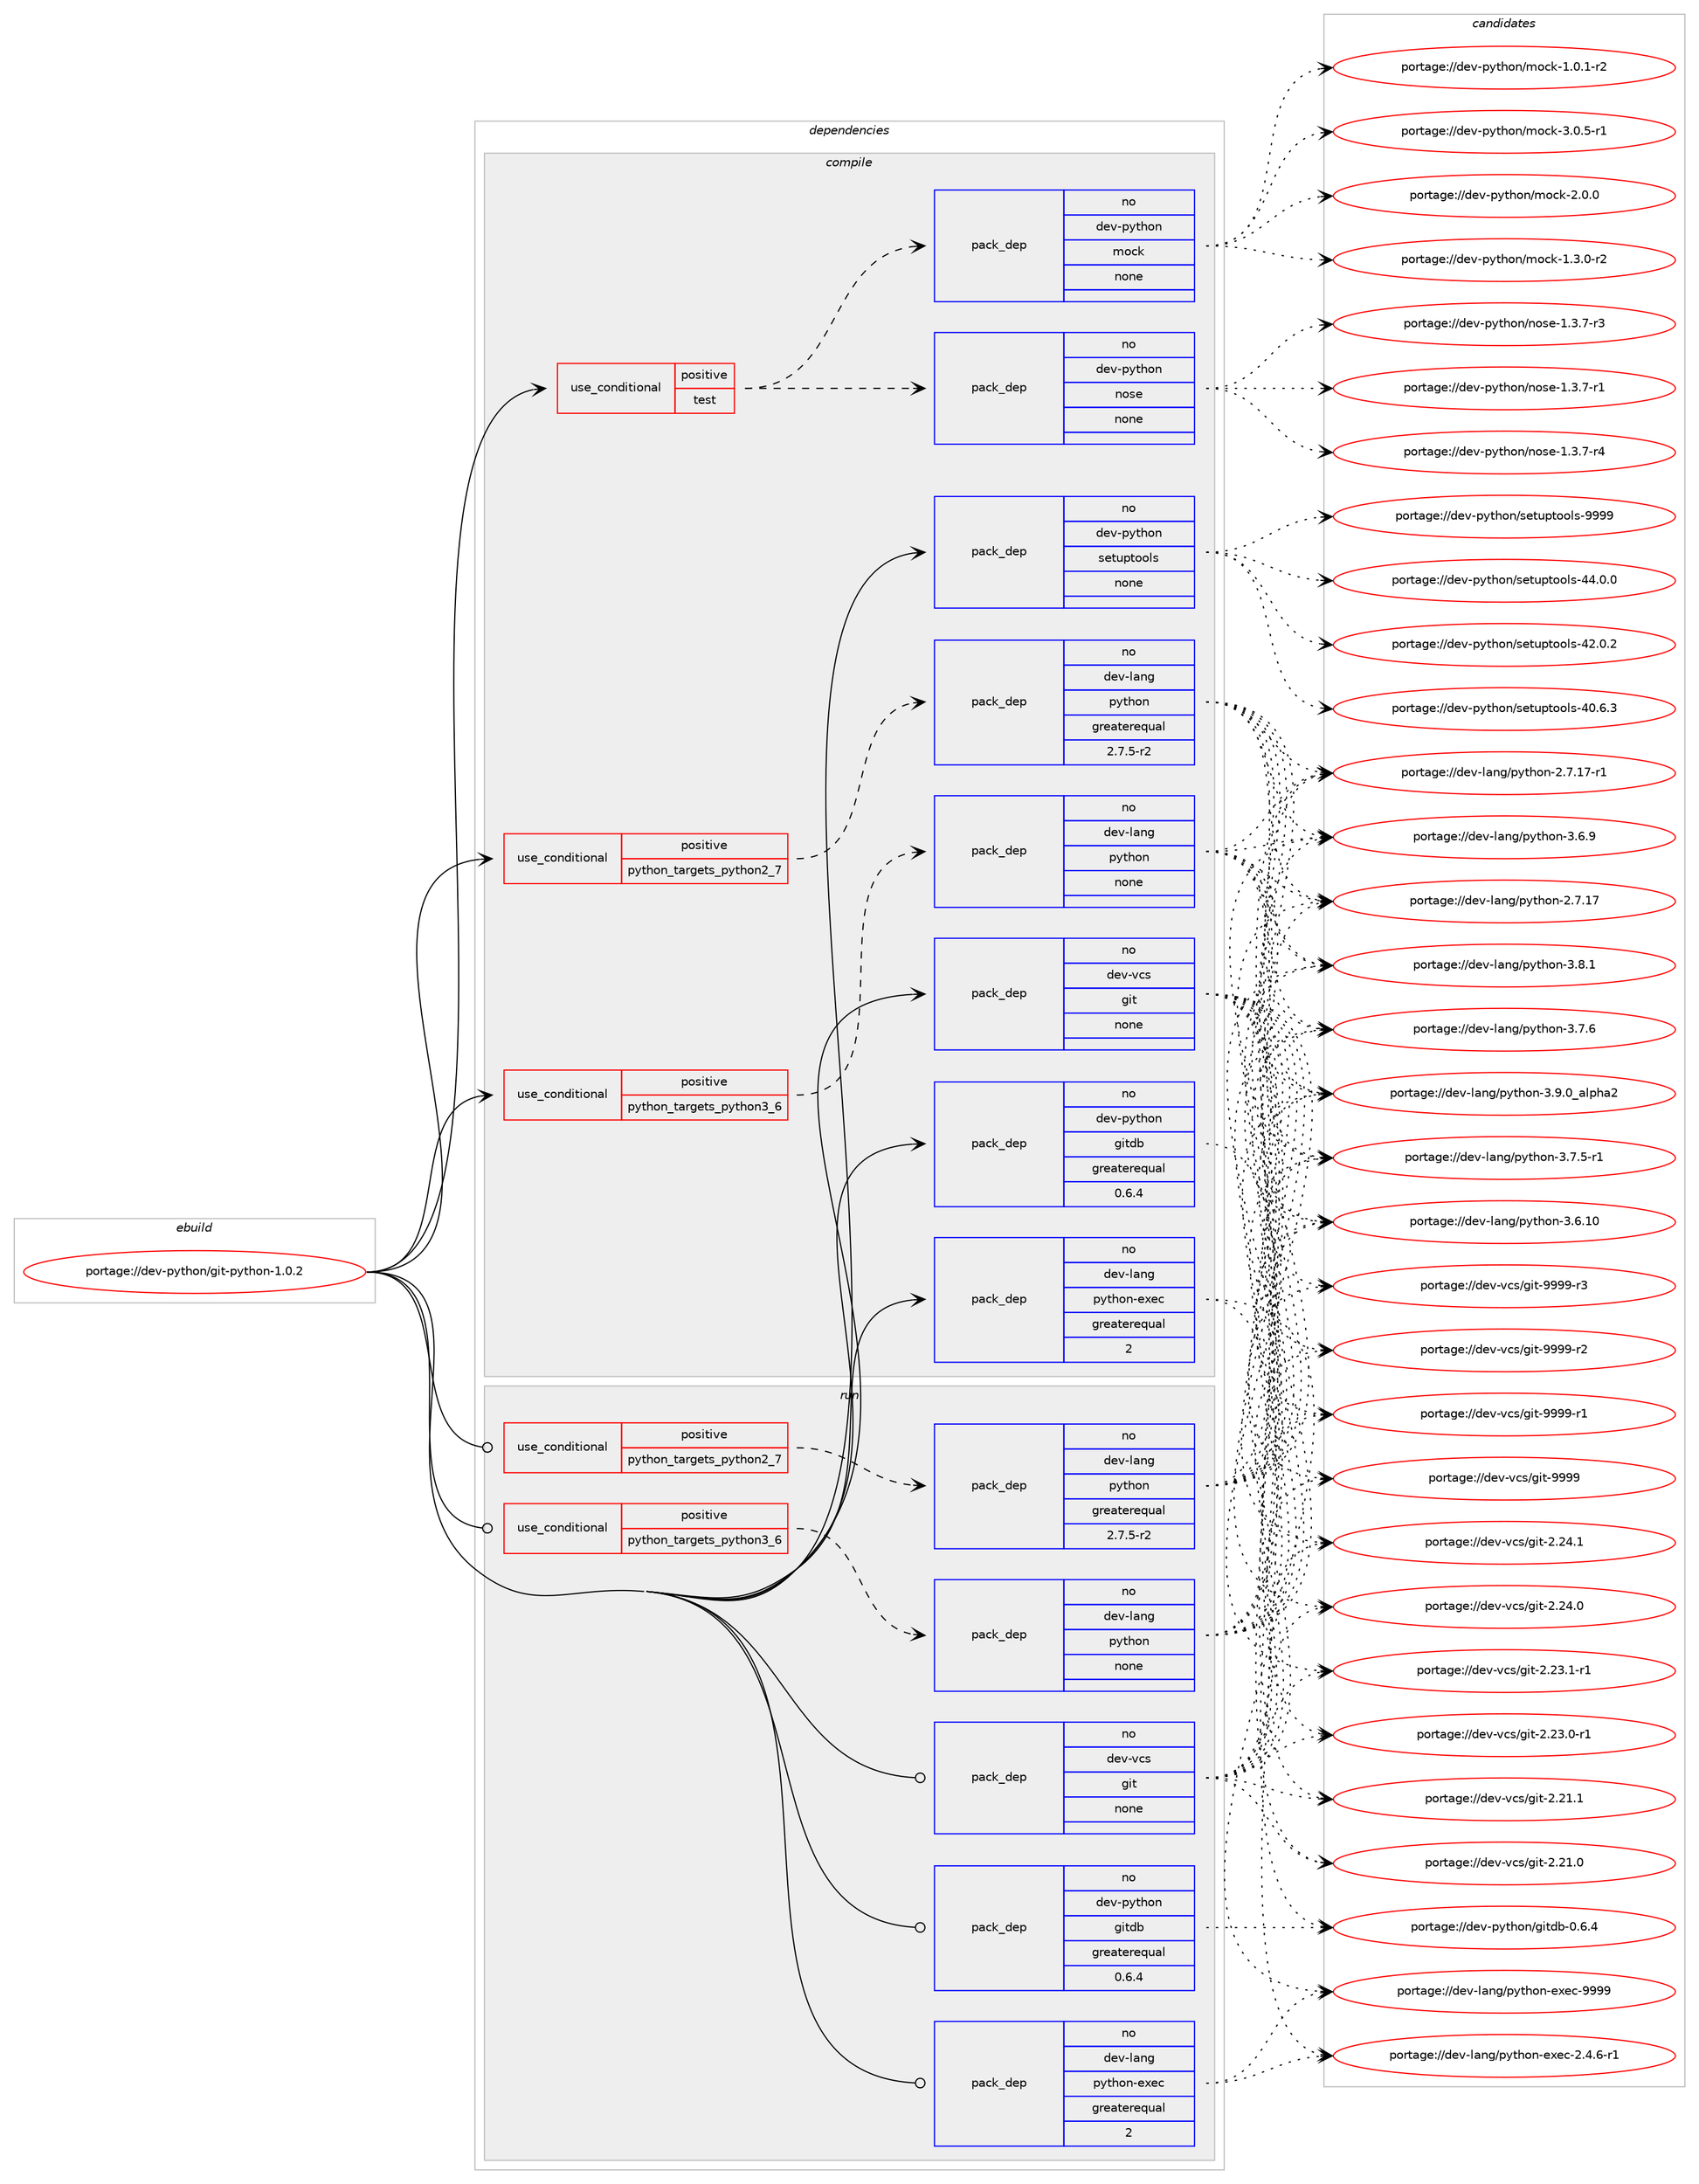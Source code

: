 digraph prolog {

# *************
# Graph options
# *************

newrank=true;
concentrate=true;
compound=true;
graph [rankdir=LR,fontname=Helvetica,fontsize=10,ranksep=1.5];#, ranksep=2.5, nodesep=0.2];
edge  [arrowhead=vee];
node  [fontname=Helvetica,fontsize=10];

# **********
# The ebuild
# **********

subgraph cluster_leftcol {
color=gray;
label=<<i>ebuild</i>>;
id [label="portage://dev-python/git-python-1.0.2", color=red, width=4, href="../dev-python/git-python-1.0.2.svg"];
}

# ****************
# The dependencies
# ****************

subgraph cluster_midcol {
color=gray;
label=<<i>dependencies</i>>;
subgraph cluster_compile {
fillcolor="#eeeeee";
style=filled;
label=<<i>compile</i>>;
subgraph cond115377 {
dependency459123 [label=<<TABLE BORDER="0" CELLBORDER="1" CELLSPACING="0" CELLPADDING="4"><TR><TD ROWSPAN="3" CELLPADDING="10">use_conditional</TD></TR><TR><TD>positive</TD></TR><TR><TD>python_targets_python2_7</TD></TR></TABLE>>, shape=none, color=red];
subgraph pack338756 {
dependency459124 [label=<<TABLE BORDER="0" CELLBORDER="1" CELLSPACING="0" CELLPADDING="4" WIDTH="220"><TR><TD ROWSPAN="6" CELLPADDING="30">pack_dep</TD></TR><TR><TD WIDTH="110">no</TD></TR><TR><TD>dev-lang</TD></TR><TR><TD>python</TD></TR><TR><TD>greaterequal</TD></TR><TR><TD>2.7.5-r2</TD></TR></TABLE>>, shape=none, color=blue];
}
dependency459123:e -> dependency459124:w [weight=20,style="dashed",arrowhead="vee"];
}
id:e -> dependency459123:w [weight=20,style="solid",arrowhead="vee"];
subgraph cond115378 {
dependency459125 [label=<<TABLE BORDER="0" CELLBORDER="1" CELLSPACING="0" CELLPADDING="4"><TR><TD ROWSPAN="3" CELLPADDING="10">use_conditional</TD></TR><TR><TD>positive</TD></TR><TR><TD>python_targets_python3_6</TD></TR></TABLE>>, shape=none, color=red];
subgraph pack338757 {
dependency459126 [label=<<TABLE BORDER="0" CELLBORDER="1" CELLSPACING="0" CELLPADDING="4" WIDTH="220"><TR><TD ROWSPAN="6" CELLPADDING="30">pack_dep</TD></TR><TR><TD WIDTH="110">no</TD></TR><TR><TD>dev-lang</TD></TR><TR><TD>python</TD></TR><TR><TD>none</TD></TR><TR><TD></TD></TR></TABLE>>, shape=none, color=blue];
}
dependency459125:e -> dependency459126:w [weight=20,style="dashed",arrowhead="vee"];
}
id:e -> dependency459125:w [weight=20,style="solid",arrowhead="vee"];
subgraph cond115379 {
dependency459127 [label=<<TABLE BORDER="0" CELLBORDER="1" CELLSPACING="0" CELLPADDING="4"><TR><TD ROWSPAN="3" CELLPADDING="10">use_conditional</TD></TR><TR><TD>positive</TD></TR><TR><TD>test</TD></TR></TABLE>>, shape=none, color=red];
subgraph pack338758 {
dependency459128 [label=<<TABLE BORDER="0" CELLBORDER="1" CELLSPACING="0" CELLPADDING="4" WIDTH="220"><TR><TD ROWSPAN="6" CELLPADDING="30">pack_dep</TD></TR><TR><TD WIDTH="110">no</TD></TR><TR><TD>dev-python</TD></TR><TR><TD>nose</TD></TR><TR><TD>none</TD></TR><TR><TD></TD></TR></TABLE>>, shape=none, color=blue];
}
dependency459127:e -> dependency459128:w [weight=20,style="dashed",arrowhead="vee"];
subgraph pack338759 {
dependency459129 [label=<<TABLE BORDER="0" CELLBORDER="1" CELLSPACING="0" CELLPADDING="4" WIDTH="220"><TR><TD ROWSPAN="6" CELLPADDING="30">pack_dep</TD></TR><TR><TD WIDTH="110">no</TD></TR><TR><TD>dev-python</TD></TR><TR><TD>mock</TD></TR><TR><TD>none</TD></TR><TR><TD></TD></TR></TABLE>>, shape=none, color=blue];
}
dependency459127:e -> dependency459129:w [weight=20,style="dashed",arrowhead="vee"];
}
id:e -> dependency459127:w [weight=20,style="solid",arrowhead="vee"];
subgraph pack338760 {
dependency459130 [label=<<TABLE BORDER="0" CELLBORDER="1" CELLSPACING="0" CELLPADDING="4" WIDTH="220"><TR><TD ROWSPAN="6" CELLPADDING="30">pack_dep</TD></TR><TR><TD WIDTH="110">no</TD></TR><TR><TD>dev-lang</TD></TR><TR><TD>python-exec</TD></TR><TR><TD>greaterequal</TD></TR><TR><TD>2</TD></TR></TABLE>>, shape=none, color=blue];
}
id:e -> dependency459130:w [weight=20,style="solid",arrowhead="vee"];
subgraph pack338761 {
dependency459131 [label=<<TABLE BORDER="0" CELLBORDER="1" CELLSPACING="0" CELLPADDING="4" WIDTH="220"><TR><TD ROWSPAN="6" CELLPADDING="30">pack_dep</TD></TR><TR><TD WIDTH="110">no</TD></TR><TR><TD>dev-python</TD></TR><TR><TD>gitdb</TD></TR><TR><TD>greaterequal</TD></TR><TR><TD>0.6.4</TD></TR></TABLE>>, shape=none, color=blue];
}
id:e -> dependency459131:w [weight=20,style="solid",arrowhead="vee"];
subgraph pack338762 {
dependency459132 [label=<<TABLE BORDER="0" CELLBORDER="1" CELLSPACING="0" CELLPADDING="4" WIDTH="220"><TR><TD ROWSPAN="6" CELLPADDING="30">pack_dep</TD></TR><TR><TD WIDTH="110">no</TD></TR><TR><TD>dev-python</TD></TR><TR><TD>setuptools</TD></TR><TR><TD>none</TD></TR><TR><TD></TD></TR></TABLE>>, shape=none, color=blue];
}
id:e -> dependency459132:w [weight=20,style="solid",arrowhead="vee"];
subgraph pack338763 {
dependency459133 [label=<<TABLE BORDER="0" CELLBORDER="1" CELLSPACING="0" CELLPADDING="4" WIDTH="220"><TR><TD ROWSPAN="6" CELLPADDING="30">pack_dep</TD></TR><TR><TD WIDTH="110">no</TD></TR><TR><TD>dev-vcs</TD></TR><TR><TD>git</TD></TR><TR><TD>none</TD></TR><TR><TD></TD></TR></TABLE>>, shape=none, color=blue];
}
id:e -> dependency459133:w [weight=20,style="solid",arrowhead="vee"];
}
subgraph cluster_compileandrun {
fillcolor="#eeeeee";
style=filled;
label=<<i>compile and run</i>>;
}
subgraph cluster_run {
fillcolor="#eeeeee";
style=filled;
label=<<i>run</i>>;
subgraph cond115380 {
dependency459134 [label=<<TABLE BORDER="0" CELLBORDER="1" CELLSPACING="0" CELLPADDING="4"><TR><TD ROWSPAN="3" CELLPADDING="10">use_conditional</TD></TR><TR><TD>positive</TD></TR><TR><TD>python_targets_python2_7</TD></TR></TABLE>>, shape=none, color=red];
subgraph pack338764 {
dependency459135 [label=<<TABLE BORDER="0" CELLBORDER="1" CELLSPACING="0" CELLPADDING="4" WIDTH="220"><TR><TD ROWSPAN="6" CELLPADDING="30">pack_dep</TD></TR><TR><TD WIDTH="110">no</TD></TR><TR><TD>dev-lang</TD></TR><TR><TD>python</TD></TR><TR><TD>greaterequal</TD></TR><TR><TD>2.7.5-r2</TD></TR></TABLE>>, shape=none, color=blue];
}
dependency459134:e -> dependency459135:w [weight=20,style="dashed",arrowhead="vee"];
}
id:e -> dependency459134:w [weight=20,style="solid",arrowhead="odot"];
subgraph cond115381 {
dependency459136 [label=<<TABLE BORDER="0" CELLBORDER="1" CELLSPACING="0" CELLPADDING="4"><TR><TD ROWSPAN="3" CELLPADDING="10">use_conditional</TD></TR><TR><TD>positive</TD></TR><TR><TD>python_targets_python3_6</TD></TR></TABLE>>, shape=none, color=red];
subgraph pack338765 {
dependency459137 [label=<<TABLE BORDER="0" CELLBORDER="1" CELLSPACING="0" CELLPADDING="4" WIDTH="220"><TR><TD ROWSPAN="6" CELLPADDING="30">pack_dep</TD></TR><TR><TD WIDTH="110">no</TD></TR><TR><TD>dev-lang</TD></TR><TR><TD>python</TD></TR><TR><TD>none</TD></TR><TR><TD></TD></TR></TABLE>>, shape=none, color=blue];
}
dependency459136:e -> dependency459137:w [weight=20,style="dashed",arrowhead="vee"];
}
id:e -> dependency459136:w [weight=20,style="solid",arrowhead="odot"];
subgraph pack338766 {
dependency459138 [label=<<TABLE BORDER="0" CELLBORDER="1" CELLSPACING="0" CELLPADDING="4" WIDTH="220"><TR><TD ROWSPAN="6" CELLPADDING="30">pack_dep</TD></TR><TR><TD WIDTH="110">no</TD></TR><TR><TD>dev-lang</TD></TR><TR><TD>python-exec</TD></TR><TR><TD>greaterequal</TD></TR><TR><TD>2</TD></TR></TABLE>>, shape=none, color=blue];
}
id:e -> dependency459138:w [weight=20,style="solid",arrowhead="odot"];
subgraph pack338767 {
dependency459139 [label=<<TABLE BORDER="0" CELLBORDER="1" CELLSPACING="0" CELLPADDING="4" WIDTH="220"><TR><TD ROWSPAN="6" CELLPADDING="30">pack_dep</TD></TR><TR><TD WIDTH="110">no</TD></TR><TR><TD>dev-python</TD></TR><TR><TD>gitdb</TD></TR><TR><TD>greaterequal</TD></TR><TR><TD>0.6.4</TD></TR></TABLE>>, shape=none, color=blue];
}
id:e -> dependency459139:w [weight=20,style="solid",arrowhead="odot"];
subgraph pack338768 {
dependency459140 [label=<<TABLE BORDER="0" CELLBORDER="1" CELLSPACING="0" CELLPADDING="4" WIDTH="220"><TR><TD ROWSPAN="6" CELLPADDING="30">pack_dep</TD></TR><TR><TD WIDTH="110">no</TD></TR><TR><TD>dev-vcs</TD></TR><TR><TD>git</TD></TR><TR><TD>none</TD></TR><TR><TD></TD></TR></TABLE>>, shape=none, color=blue];
}
id:e -> dependency459140:w [weight=20,style="solid",arrowhead="odot"];
}
}

# **************
# The candidates
# **************

subgraph cluster_choices {
rank=same;
color=gray;
label=<<i>candidates</i>>;

subgraph choice338756 {
color=black;
nodesep=1;
choice10010111845108971101034711212111610411111045514657464895971081121049750 [label="portage://dev-lang/python-3.9.0_alpha2", color=red, width=4,href="../dev-lang/python-3.9.0_alpha2.svg"];
choice100101118451089711010347112121116104111110455146564649 [label="portage://dev-lang/python-3.8.1", color=red, width=4,href="../dev-lang/python-3.8.1.svg"];
choice100101118451089711010347112121116104111110455146554654 [label="portage://dev-lang/python-3.7.6", color=red, width=4,href="../dev-lang/python-3.7.6.svg"];
choice1001011184510897110103471121211161041111104551465546534511449 [label="portage://dev-lang/python-3.7.5-r1", color=red, width=4,href="../dev-lang/python-3.7.5-r1.svg"];
choice100101118451089711010347112121116104111110455146544657 [label="portage://dev-lang/python-3.6.9", color=red, width=4,href="../dev-lang/python-3.6.9.svg"];
choice10010111845108971101034711212111610411111045514654464948 [label="portage://dev-lang/python-3.6.10", color=red, width=4,href="../dev-lang/python-3.6.10.svg"];
choice100101118451089711010347112121116104111110455046554649554511449 [label="portage://dev-lang/python-2.7.17-r1", color=red, width=4,href="../dev-lang/python-2.7.17-r1.svg"];
choice10010111845108971101034711212111610411111045504655464955 [label="portage://dev-lang/python-2.7.17", color=red, width=4,href="../dev-lang/python-2.7.17.svg"];
dependency459124:e -> choice10010111845108971101034711212111610411111045514657464895971081121049750:w [style=dotted,weight="100"];
dependency459124:e -> choice100101118451089711010347112121116104111110455146564649:w [style=dotted,weight="100"];
dependency459124:e -> choice100101118451089711010347112121116104111110455146554654:w [style=dotted,weight="100"];
dependency459124:e -> choice1001011184510897110103471121211161041111104551465546534511449:w [style=dotted,weight="100"];
dependency459124:e -> choice100101118451089711010347112121116104111110455146544657:w [style=dotted,weight="100"];
dependency459124:e -> choice10010111845108971101034711212111610411111045514654464948:w [style=dotted,weight="100"];
dependency459124:e -> choice100101118451089711010347112121116104111110455046554649554511449:w [style=dotted,weight="100"];
dependency459124:e -> choice10010111845108971101034711212111610411111045504655464955:w [style=dotted,weight="100"];
}
subgraph choice338757 {
color=black;
nodesep=1;
choice10010111845108971101034711212111610411111045514657464895971081121049750 [label="portage://dev-lang/python-3.9.0_alpha2", color=red, width=4,href="../dev-lang/python-3.9.0_alpha2.svg"];
choice100101118451089711010347112121116104111110455146564649 [label="portage://dev-lang/python-3.8.1", color=red, width=4,href="../dev-lang/python-3.8.1.svg"];
choice100101118451089711010347112121116104111110455146554654 [label="portage://dev-lang/python-3.7.6", color=red, width=4,href="../dev-lang/python-3.7.6.svg"];
choice1001011184510897110103471121211161041111104551465546534511449 [label="portage://dev-lang/python-3.7.5-r1", color=red, width=4,href="../dev-lang/python-3.7.5-r1.svg"];
choice100101118451089711010347112121116104111110455146544657 [label="portage://dev-lang/python-3.6.9", color=red, width=4,href="../dev-lang/python-3.6.9.svg"];
choice10010111845108971101034711212111610411111045514654464948 [label="portage://dev-lang/python-3.6.10", color=red, width=4,href="../dev-lang/python-3.6.10.svg"];
choice100101118451089711010347112121116104111110455046554649554511449 [label="portage://dev-lang/python-2.7.17-r1", color=red, width=4,href="../dev-lang/python-2.7.17-r1.svg"];
choice10010111845108971101034711212111610411111045504655464955 [label="portage://dev-lang/python-2.7.17", color=red, width=4,href="../dev-lang/python-2.7.17.svg"];
dependency459126:e -> choice10010111845108971101034711212111610411111045514657464895971081121049750:w [style=dotted,weight="100"];
dependency459126:e -> choice100101118451089711010347112121116104111110455146564649:w [style=dotted,weight="100"];
dependency459126:e -> choice100101118451089711010347112121116104111110455146554654:w [style=dotted,weight="100"];
dependency459126:e -> choice1001011184510897110103471121211161041111104551465546534511449:w [style=dotted,weight="100"];
dependency459126:e -> choice100101118451089711010347112121116104111110455146544657:w [style=dotted,weight="100"];
dependency459126:e -> choice10010111845108971101034711212111610411111045514654464948:w [style=dotted,weight="100"];
dependency459126:e -> choice100101118451089711010347112121116104111110455046554649554511449:w [style=dotted,weight="100"];
dependency459126:e -> choice10010111845108971101034711212111610411111045504655464955:w [style=dotted,weight="100"];
}
subgraph choice338758 {
color=black;
nodesep=1;
choice10010111845112121116104111110471101111151014549465146554511452 [label="portage://dev-python/nose-1.3.7-r4", color=red, width=4,href="../dev-python/nose-1.3.7-r4.svg"];
choice10010111845112121116104111110471101111151014549465146554511451 [label="portage://dev-python/nose-1.3.7-r3", color=red, width=4,href="../dev-python/nose-1.3.7-r3.svg"];
choice10010111845112121116104111110471101111151014549465146554511449 [label="portage://dev-python/nose-1.3.7-r1", color=red, width=4,href="../dev-python/nose-1.3.7-r1.svg"];
dependency459128:e -> choice10010111845112121116104111110471101111151014549465146554511452:w [style=dotted,weight="100"];
dependency459128:e -> choice10010111845112121116104111110471101111151014549465146554511451:w [style=dotted,weight="100"];
dependency459128:e -> choice10010111845112121116104111110471101111151014549465146554511449:w [style=dotted,weight="100"];
}
subgraph choice338759 {
color=black;
nodesep=1;
choice1001011184511212111610411111047109111991074551464846534511449 [label="portage://dev-python/mock-3.0.5-r1", color=red, width=4,href="../dev-python/mock-3.0.5-r1.svg"];
choice100101118451121211161041111104710911199107455046484648 [label="portage://dev-python/mock-2.0.0", color=red, width=4,href="../dev-python/mock-2.0.0.svg"];
choice1001011184511212111610411111047109111991074549465146484511450 [label="portage://dev-python/mock-1.3.0-r2", color=red, width=4,href="../dev-python/mock-1.3.0-r2.svg"];
choice1001011184511212111610411111047109111991074549464846494511450 [label="portage://dev-python/mock-1.0.1-r2", color=red, width=4,href="../dev-python/mock-1.0.1-r2.svg"];
dependency459129:e -> choice1001011184511212111610411111047109111991074551464846534511449:w [style=dotted,weight="100"];
dependency459129:e -> choice100101118451121211161041111104710911199107455046484648:w [style=dotted,weight="100"];
dependency459129:e -> choice1001011184511212111610411111047109111991074549465146484511450:w [style=dotted,weight="100"];
dependency459129:e -> choice1001011184511212111610411111047109111991074549464846494511450:w [style=dotted,weight="100"];
}
subgraph choice338760 {
color=black;
nodesep=1;
choice10010111845108971101034711212111610411111045101120101994557575757 [label="portage://dev-lang/python-exec-9999", color=red, width=4,href="../dev-lang/python-exec-9999.svg"];
choice10010111845108971101034711212111610411111045101120101994550465246544511449 [label="portage://dev-lang/python-exec-2.4.6-r1", color=red, width=4,href="../dev-lang/python-exec-2.4.6-r1.svg"];
dependency459130:e -> choice10010111845108971101034711212111610411111045101120101994557575757:w [style=dotted,weight="100"];
dependency459130:e -> choice10010111845108971101034711212111610411111045101120101994550465246544511449:w [style=dotted,weight="100"];
}
subgraph choice338761 {
color=black;
nodesep=1;
choice100101118451121211161041111104710310511610098454846544652 [label="portage://dev-python/gitdb-0.6.4", color=red, width=4,href="../dev-python/gitdb-0.6.4.svg"];
dependency459131:e -> choice100101118451121211161041111104710310511610098454846544652:w [style=dotted,weight="100"];
}
subgraph choice338762 {
color=black;
nodesep=1;
choice10010111845112121116104111110471151011161171121161111111081154557575757 [label="portage://dev-python/setuptools-9999", color=red, width=4,href="../dev-python/setuptools-9999.svg"];
choice100101118451121211161041111104711510111611711211611111110811545525246484648 [label="portage://dev-python/setuptools-44.0.0", color=red, width=4,href="../dev-python/setuptools-44.0.0.svg"];
choice100101118451121211161041111104711510111611711211611111110811545525046484650 [label="portage://dev-python/setuptools-42.0.2", color=red, width=4,href="../dev-python/setuptools-42.0.2.svg"];
choice100101118451121211161041111104711510111611711211611111110811545524846544651 [label="portage://dev-python/setuptools-40.6.3", color=red, width=4,href="../dev-python/setuptools-40.6.3.svg"];
dependency459132:e -> choice10010111845112121116104111110471151011161171121161111111081154557575757:w [style=dotted,weight="100"];
dependency459132:e -> choice100101118451121211161041111104711510111611711211611111110811545525246484648:w [style=dotted,weight="100"];
dependency459132:e -> choice100101118451121211161041111104711510111611711211611111110811545525046484650:w [style=dotted,weight="100"];
dependency459132:e -> choice100101118451121211161041111104711510111611711211611111110811545524846544651:w [style=dotted,weight="100"];
}
subgraph choice338763 {
color=black;
nodesep=1;
choice10010111845118991154710310511645575757574511451 [label="portage://dev-vcs/git-9999-r3", color=red, width=4,href="../dev-vcs/git-9999-r3.svg"];
choice10010111845118991154710310511645575757574511450 [label="portage://dev-vcs/git-9999-r2", color=red, width=4,href="../dev-vcs/git-9999-r2.svg"];
choice10010111845118991154710310511645575757574511449 [label="portage://dev-vcs/git-9999-r1", color=red, width=4,href="../dev-vcs/git-9999-r1.svg"];
choice1001011184511899115471031051164557575757 [label="portage://dev-vcs/git-9999", color=red, width=4,href="../dev-vcs/git-9999.svg"];
choice10010111845118991154710310511645504650524649 [label="portage://dev-vcs/git-2.24.1", color=red, width=4,href="../dev-vcs/git-2.24.1.svg"];
choice10010111845118991154710310511645504650524648 [label="portage://dev-vcs/git-2.24.0", color=red, width=4,href="../dev-vcs/git-2.24.0.svg"];
choice100101118451189911547103105116455046505146494511449 [label="portage://dev-vcs/git-2.23.1-r1", color=red, width=4,href="../dev-vcs/git-2.23.1-r1.svg"];
choice100101118451189911547103105116455046505146484511449 [label="portage://dev-vcs/git-2.23.0-r1", color=red, width=4,href="../dev-vcs/git-2.23.0-r1.svg"];
choice10010111845118991154710310511645504650494649 [label="portage://dev-vcs/git-2.21.1", color=red, width=4,href="../dev-vcs/git-2.21.1.svg"];
choice10010111845118991154710310511645504650494648 [label="portage://dev-vcs/git-2.21.0", color=red, width=4,href="../dev-vcs/git-2.21.0.svg"];
dependency459133:e -> choice10010111845118991154710310511645575757574511451:w [style=dotted,weight="100"];
dependency459133:e -> choice10010111845118991154710310511645575757574511450:w [style=dotted,weight="100"];
dependency459133:e -> choice10010111845118991154710310511645575757574511449:w [style=dotted,weight="100"];
dependency459133:e -> choice1001011184511899115471031051164557575757:w [style=dotted,weight="100"];
dependency459133:e -> choice10010111845118991154710310511645504650524649:w [style=dotted,weight="100"];
dependency459133:e -> choice10010111845118991154710310511645504650524648:w [style=dotted,weight="100"];
dependency459133:e -> choice100101118451189911547103105116455046505146494511449:w [style=dotted,weight="100"];
dependency459133:e -> choice100101118451189911547103105116455046505146484511449:w [style=dotted,weight="100"];
dependency459133:e -> choice10010111845118991154710310511645504650494649:w [style=dotted,weight="100"];
dependency459133:e -> choice10010111845118991154710310511645504650494648:w [style=dotted,weight="100"];
}
subgraph choice338764 {
color=black;
nodesep=1;
choice10010111845108971101034711212111610411111045514657464895971081121049750 [label="portage://dev-lang/python-3.9.0_alpha2", color=red, width=4,href="../dev-lang/python-3.9.0_alpha2.svg"];
choice100101118451089711010347112121116104111110455146564649 [label="portage://dev-lang/python-3.8.1", color=red, width=4,href="../dev-lang/python-3.8.1.svg"];
choice100101118451089711010347112121116104111110455146554654 [label="portage://dev-lang/python-3.7.6", color=red, width=4,href="../dev-lang/python-3.7.6.svg"];
choice1001011184510897110103471121211161041111104551465546534511449 [label="portage://dev-lang/python-3.7.5-r1", color=red, width=4,href="../dev-lang/python-3.7.5-r1.svg"];
choice100101118451089711010347112121116104111110455146544657 [label="portage://dev-lang/python-3.6.9", color=red, width=4,href="../dev-lang/python-3.6.9.svg"];
choice10010111845108971101034711212111610411111045514654464948 [label="portage://dev-lang/python-3.6.10", color=red, width=4,href="../dev-lang/python-3.6.10.svg"];
choice100101118451089711010347112121116104111110455046554649554511449 [label="portage://dev-lang/python-2.7.17-r1", color=red, width=4,href="../dev-lang/python-2.7.17-r1.svg"];
choice10010111845108971101034711212111610411111045504655464955 [label="portage://dev-lang/python-2.7.17", color=red, width=4,href="../dev-lang/python-2.7.17.svg"];
dependency459135:e -> choice10010111845108971101034711212111610411111045514657464895971081121049750:w [style=dotted,weight="100"];
dependency459135:e -> choice100101118451089711010347112121116104111110455146564649:w [style=dotted,weight="100"];
dependency459135:e -> choice100101118451089711010347112121116104111110455146554654:w [style=dotted,weight="100"];
dependency459135:e -> choice1001011184510897110103471121211161041111104551465546534511449:w [style=dotted,weight="100"];
dependency459135:e -> choice100101118451089711010347112121116104111110455146544657:w [style=dotted,weight="100"];
dependency459135:e -> choice10010111845108971101034711212111610411111045514654464948:w [style=dotted,weight="100"];
dependency459135:e -> choice100101118451089711010347112121116104111110455046554649554511449:w [style=dotted,weight="100"];
dependency459135:e -> choice10010111845108971101034711212111610411111045504655464955:w [style=dotted,weight="100"];
}
subgraph choice338765 {
color=black;
nodesep=1;
choice10010111845108971101034711212111610411111045514657464895971081121049750 [label="portage://dev-lang/python-3.9.0_alpha2", color=red, width=4,href="../dev-lang/python-3.9.0_alpha2.svg"];
choice100101118451089711010347112121116104111110455146564649 [label="portage://dev-lang/python-3.8.1", color=red, width=4,href="../dev-lang/python-3.8.1.svg"];
choice100101118451089711010347112121116104111110455146554654 [label="portage://dev-lang/python-3.7.6", color=red, width=4,href="../dev-lang/python-3.7.6.svg"];
choice1001011184510897110103471121211161041111104551465546534511449 [label="portage://dev-lang/python-3.7.5-r1", color=red, width=4,href="../dev-lang/python-3.7.5-r1.svg"];
choice100101118451089711010347112121116104111110455146544657 [label="portage://dev-lang/python-3.6.9", color=red, width=4,href="../dev-lang/python-3.6.9.svg"];
choice10010111845108971101034711212111610411111045514654464948 [label="portage://dev-lang/python-3.6.10", color=red, width=4,href="../dev-lang/python-3.6.10.svg"];
choice100101118451089711010347112121116104111110455046554649554511449 [label="portage://dev-lang/python-2.7.17-r1", color=red, width=4,href="../dev-lang/python-2.7.17-r1.svg"];
choice10010111845108971101034711212111610411111045504655464955 [label="portage://dev-lang/python-2.7.17", color=red, width=4,href="../dev-lang/python-2.7.17.svg"];
dependency459137:e -> choice10010111845108971101034711212111610411111045514657464895971081121049750:w [style=dotted,weight="100"];
dependency459137:e -> choice100101118451089711010347112121116104111110455146564649:w [style=dotted,weight="100"];
dependency459137:e -> choice100101118451089711010347112121116104111110455146554654:w [style=dotted,weight="100"];
dependency459137:e -> choice1001011184510897110103471121211161041111104551465546534511449:w [style=dotted,weight="100"];
dependency459137:e -> choice100101118451089711010347112121116104111110455146544657:w [style=dotted,weight="100"];
dependency459137:e -> choice10010111845108971101034711212111610411111045514654464948:w [style=dotted,weight="100"];
dependency459137:e -> choice100101118451089711010347112121116104111110455046554649554511449:w [style=dotted,weight="100"];
dependency459137:e -> choice10010111845108971101034711212111610411111045504655464955:w [style=dotted,weight="100"];
}
subgraph choice338766 {
color=black;
nodesep=1;
choice10010111845108971101034711212111610411111045101120101994557575757 [label="portage://dev-lang/python-exec-9999", color=red, width=4,href="../dev-lang/python-exec-9999.svg"];
choice10010111845108971101034711212111610411111045101120101994550465246544511449 [label="portage://dev-lang/python-exec-2.4.6-r1", color=red, width=4,href="../dev-lang/python-exec-2.4.6-r1.svg"];
dependency459138:e -> choice10010111845108971101034711212111610411111045101120101994557575757:w [style=dotted,weight="100"];
dependency459138:e -> choice10010111845108971101034711212111610411111045101120101994550465246544511449:w [style=dotted,weight="100"];
}
subgraph choice338767 {
color=black;
nodesep=1;
choice100101118451121211161041111104710310511610098454846544652 [label="portage://dev-python/gitdb-0.6.4", color=red, width=4,href="../dev-python/gitdb-0.6.4.svg"];
dependency459139:e -> choice100101118451121211161041111104710310511610098454846544652:w [style=dotted,weight="100"];
}
subgraph choice338768 {
color=black;
nodesep=1;
choice10010111845118991154710310511645575757574511451 [label="portage://dev-vcs/git-9999-r3", color=red, width=4,href="../dev-vcs/git-9999-r3.svg"];
choice10010111845118991154710310511645575757574511450 [label="portage://dev-vcs/git-9999-r2", color=red, width=4,href="../dev-vcs/git-9999-r2.svg"];
choice10010111845118991154710310511645575757574511449 [label="portage://dev-vcs/git-9999-r1", color=red, width=4,href="../dev-vcs/git-9999-r1.svg"];
choice1001011184511899115471031051164557575757 [label="portage://dev-vcs/git-9999", color=red, width=4,href="../dev-vcs/git-9999.svg"];
choice10010111845118991154710310511645504650524649 [label="portage://dev-vcs/git-2.24.1", color=red, width=4,href="../dev-vcs/git-2.24.1.svg"];
choice10010111845118991154710310511645504650524648 [label="portage://dev-vcs/git-2.24.0", color=red, width=4,href="../dev-vcs/git-2.24.0.svg"];
choice100101118451189911547103105116455046505146494511449 [label="portage://dev-vcs/git-2.23.1-r1", color=red, width=4,href="../dev-vcs/git-2.23.1-r1.svg"];
choice100101118451189911547103105116455046505146484511449 [label="portage://dev-vcs/git-2.23.0-r1", color=red, width=4,href="../dev-vcs/git-2.23.0-r1.svg"];
choice10010111845118991154710310511645504650494649 [label="portage://dev-vcs/git-2.21.1", color=red, width=4,href="../dev-vcs/git-2.21.1.svg"];
choice10010111845118991154710310511645504650494648 [label="portage://dev-vcs/git-2.21.0", color=red, width=4,href="../dev-vcs/git-2.21.0.svg"];
dependency459140:e -> choice10010111845118991154710310511645575757574511451:w [style=dotted,weight="100"];
dependency459140:e -> choice10010111845118991154710310511645575757574511450:w [style=dotted,weight="100"];
dependency459140:e -> choice10010111845118991154710310511645575757574511449:w [style=dotted,weight="100"];
dependency459140:e -> choice1001011184511899115471031051164557575757:w [style=dotted,weight="100"];
dependency459140:e -> choice10010111845118991154710310511645504650524649:w [style=dotted,weight="100"];
dependency459140:e -> choice10010111845118991154710310511645504650524648:w [style=dotted,weight="100"];
dependency459140:e -> choice100101118451189911547103105116455046505146494511449:w [style=dotted,weight="100"];
dependency459140:e -> choice100101118451189911547103105116455046505146484511449:w [style=dotted,weight="100"];
dependency459140:e -> choice10010111845118991154710310511645504650494649:w [style=dotted,weight="100"];
dependency459140:e -> choice10010111845118991154710310511645504650494648:w [style=dotted,weight="100"];
}
}

}
